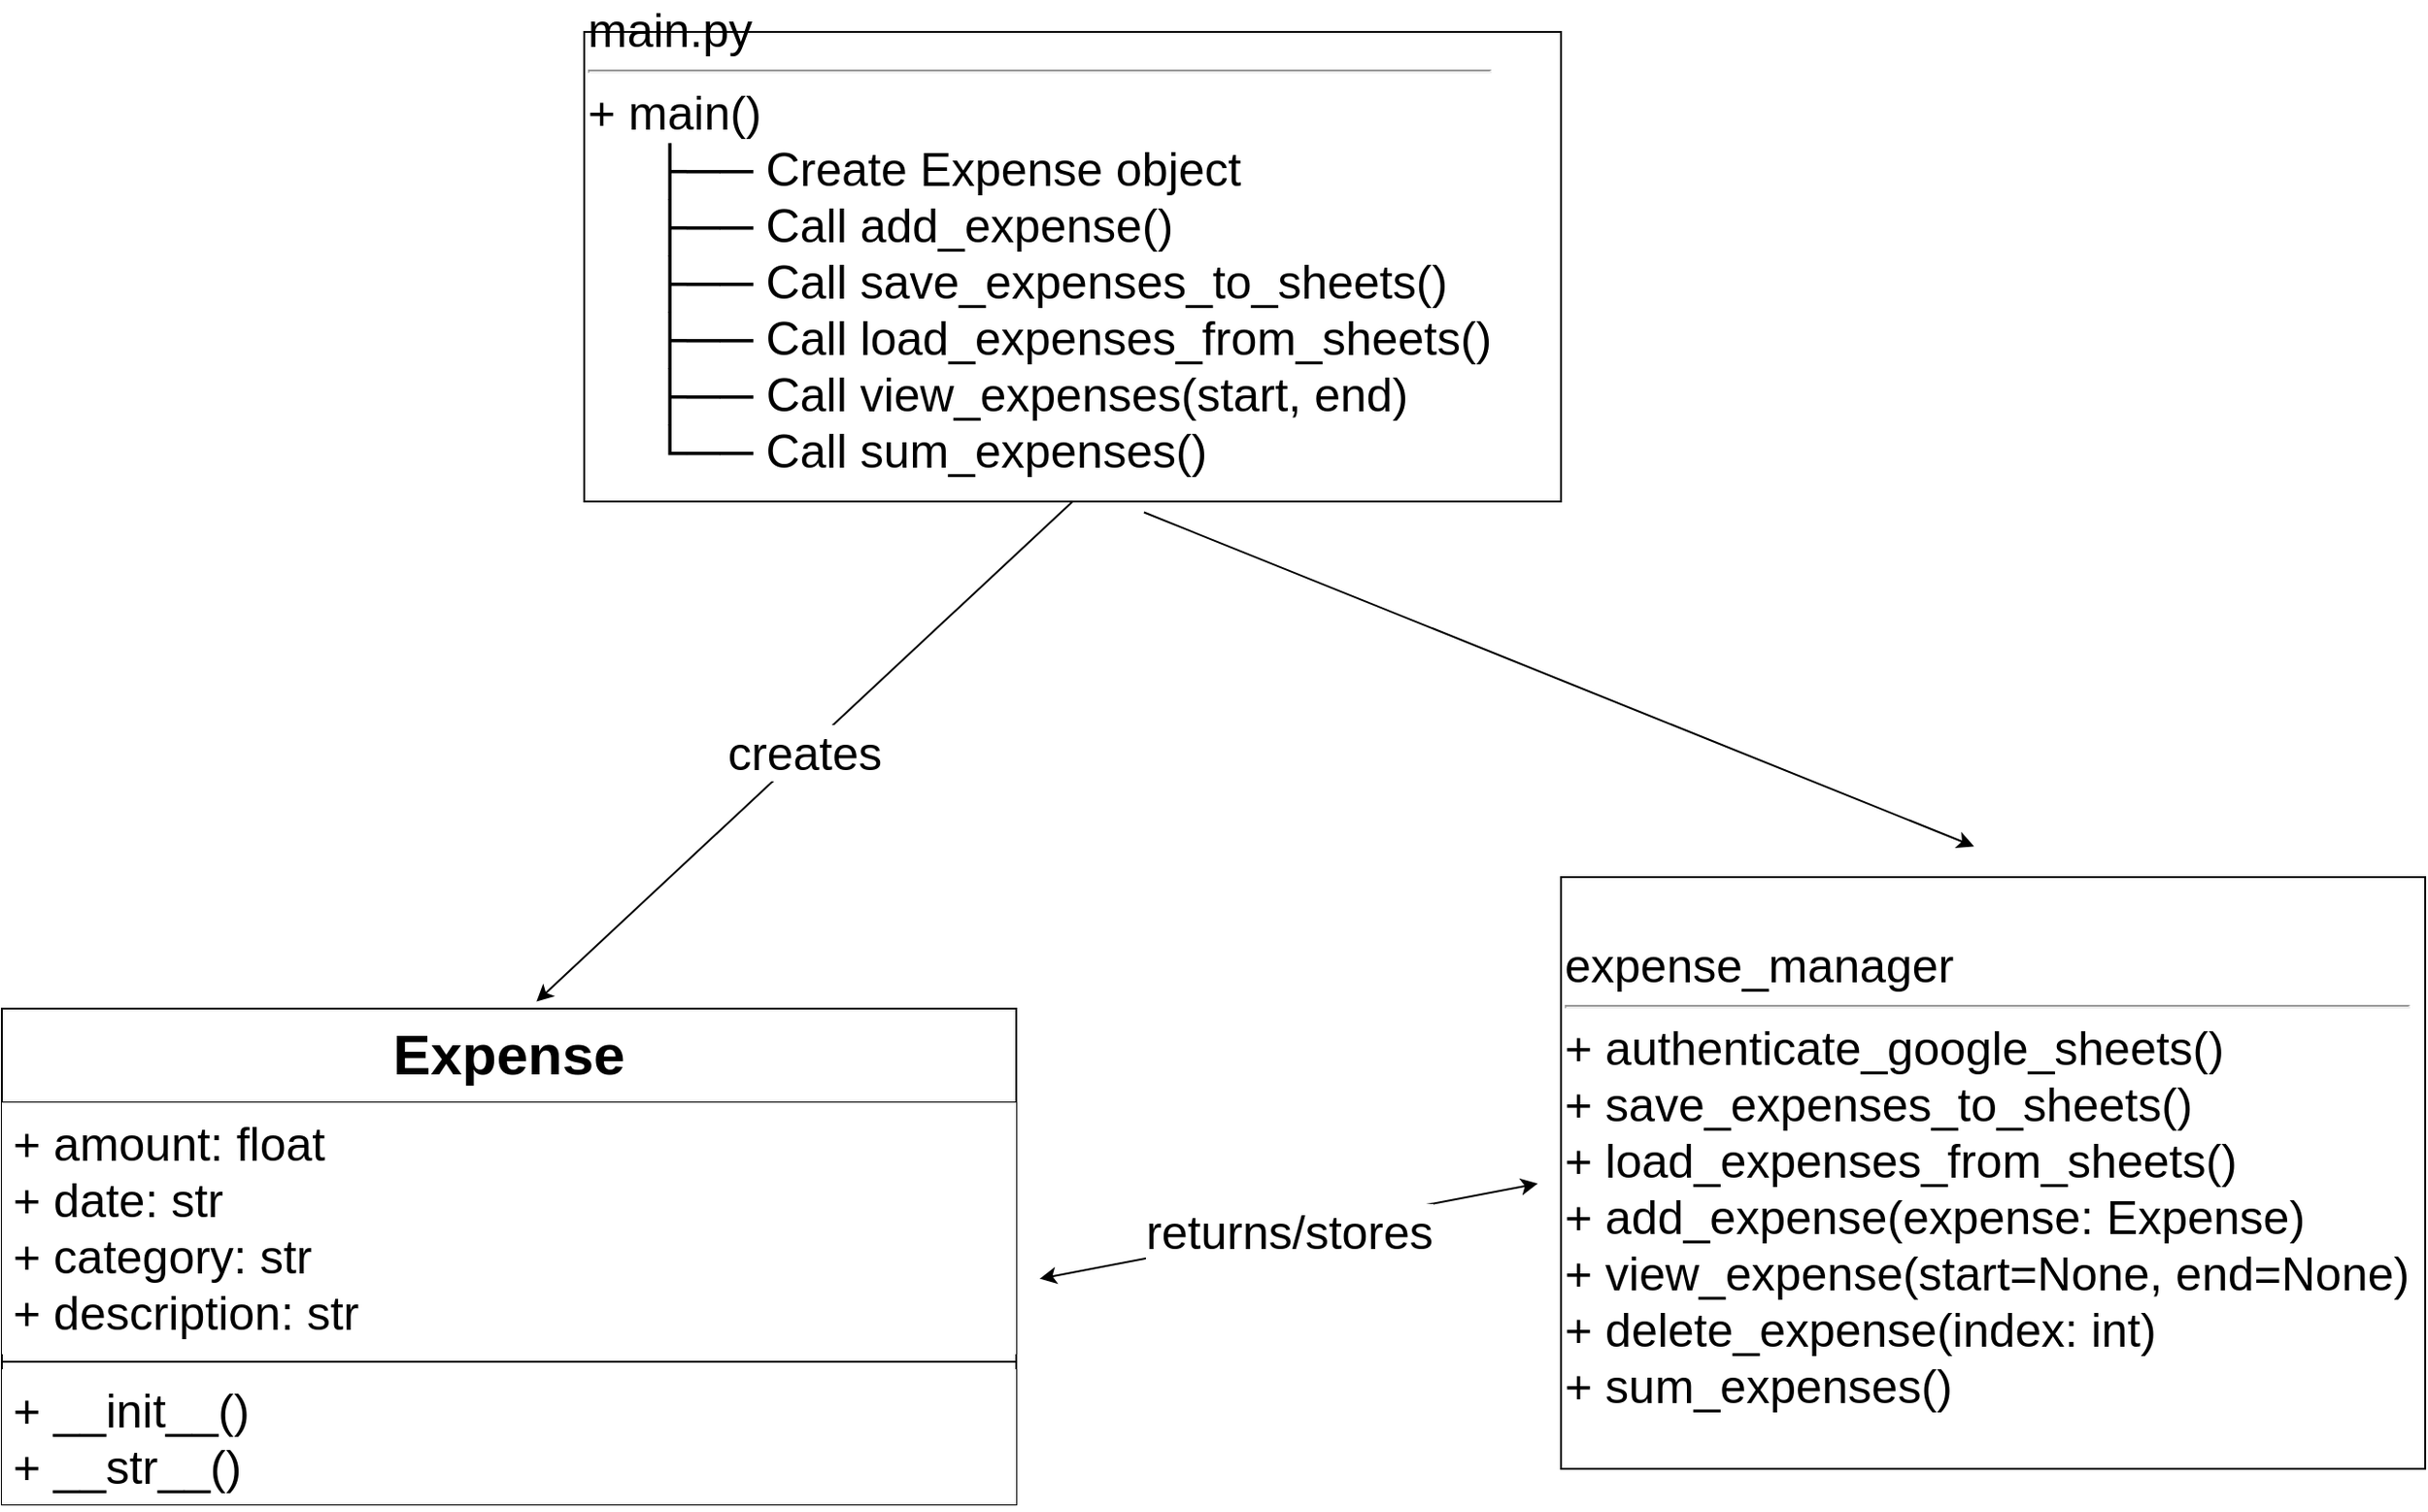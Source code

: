 <mxfile version="26.2.13">
  <diagram name="Page-1" id="LqZLtDp2xVZ0HE7aMGUH">
    <mxGraphModel dx="1287" dy="1437" grid="1" gridSize="10" guides="1" tooltips="1" connect="1" arrows="1" fold="1" page="1" pageScale="1" pageWidth="850" pageHeight="1100" background="light-dark(#FFFFFF,#000000)" math="0" shadow="0">
      <root>
        <mxCell id="0" />
        <mxCell id="1" parent="0" />
        <mxCell id="b6dVHvjty6gFwW4jWBVH-3" value="&lt;font style=&quot;font-size: 30px;&quot;&gt;Expense&lt;/font&gt;" style="swimlane;fontStyle=1;align=center;verticalAlign=top;childLayout=stackLayout;horizontal=1;startSize=50;horizontalStack=0;resizeParent=1;resizeParentMax=0;resizeLast=0;collapsible=1;marginBottom=0;whiteSpace=wrap;html=1;" vertex="1" parent="1">
          <mxGeometry x="180" y="640" width="540" height="264" as="geometry" />
        </mxCell>
        <mxCell id="b6dVHvjty6gFwW4jWBVH-4" value="&lt;font style=&quot;font-size: 25px;&quot;&gt;+ amount: float&lt;/font&gt;&lt;div&gt;&lt;font style=&quot;font-size: 25px;&quot;&gt;+ date: str&lt;br&gt;+ category: str&lt;/font&gt;&lt;/div&gt;&lt;div&gt;&lt;font style=&quot;font-size: 25px;&quot;&gt;+ description: str&lt;/font&gt;&lt;/div&gt;" style="text;align=left;verticalAlign=top;spacingLeft=4;spacingRight=4;overflow=hidden;rotatable=0;points=[[0,0.5],[1,0.5]];portConstraint=eastwest;whiteSpace=wrap;html=1;fillColor=default;" vertex="1" parent="b6dVHvjty6gFwW4jWBVH-3">
          <mxGeometry y="50" width="540" height="134" as="geometry" />
        </mxCell>
        <mxCell id="b6dVHvjty6gFwW4jWBVH-5" value="" style="line;strokeWidth=1;fillColor=none;align=left;verticalAlign=middle;spacingTop=-1;spacingLeft=3;spacingRight=3;rotatable=0;labelPosition=right;points=[];portConstraint=eastwest;strokeColor=inherit;" vertex="1" parent="b6dVHvjty6gFwW4jWBVH-3">
          <mxGeometry y="184" width="540" height="8" as="geometry" />
        </mxCell>
        <mxCell id="b6dVHvjty6gFwW4jWBVH-6" value="&lt;font style=&quot;font-size: 25px;&quot;&gt;+ __init__()&lt;/font&gt;&lt;div&gt;&lt;font style=&quot;font-size: 25px;&quot;&gt;+ __str__()&lt;/font&gt;&lt;/div&gt;" style="text;strokeColor=none;fillColor=default;align=left;verticalAlign=top;spacingLeft=4;spacingRight=4;overflow=hidden;rotatable=0;points=[[0,0.5],[1,0.5]];portConstraint=eastwest;whiteSpace=wrap;html=1;" vertex="1" parent="b6dVHvjty6gFwW4jWBVH-3">
          <mxGeometry y="192" width="540" height="72" as="geometry" />
        </mxCell>
        <mxCell id="b6dVHvjty6gFwW4jWBVH-13" value="&lt;div style=&quot;&quot;&gt;&lt;span style=&quot;background-color: transparent; color: light-dark(rgb(0, 0, 0), rgb(255, 255, 255));&quot;&gt;&lt;font style=&quot;font-size: 25px;&quot;&gt;expense_manager&lt;/font&gt;&lt;/span&gt;&lt;/div&gt;&lt;div style=&quot;&quot;&gt;&lt;hr&gt;&lt;/div&gt;&lt;div style=&quot;&quot;&gt;&lt;span style=&quot;background-color: transparent; color: light-dark(rgb(0, 0, 0), rgb(255, 255, 255));&quot;&gt;&lt;font style=&quot;font-size: 25px;&quot;&gt;+ authenticate_google_sheets()&lt;/font&gt;&lt;/span&gt;&lt;/div&gt;&lt;div style=&quot;&quot;&gt;&lt;span style=&quot;background-color: transparent; color: light-dark(rgb(0, 0, 0), rgb(255, 255, 255));&quot;&gt;&lt;font style=&quot;font-size: 25px;&quot;&gt;+ save_expenses_to_sheets()&lt;/font&gt;&lt;/span&gt;&lt;/div&gt;&lt;div style=&quot;&quot;&gt;&lt;span style=&quot;background-color: transparent; color: light-dark(rgb(0, 0, 0), rgb(255, 255, 255));&quot;&gt;&lt;font style=&quot;font-size: 25px;&quot;&gt;+ load_expenses_from_sheets()&lt;/font&gt;&lt;/span&gt;&lt;/div&gt;&lt;div style=&quot;&quot;&gt;&lt;span style=&quot;background-color: transparent; color: light-dark(rgb(0, 0, 0), rgb(255, 255, 255));&quot;&gt;&lt;font style=&quot;font-size: 25px;&quot;&gt;+ add_expense(expense: Expense)&lt;/font&gt;&lt;/span&gt;&lt;/div&gt;&lt;div style=&quot;&quot;&gt;&lt;span style=&quot;background-color: transparent; color: light-dark(rgb(0, 0, 0), rgb(255, 255, 255));&quot;&gt;&lt;font style=&quot;font-size: 25px;&quot;&gt;+ view_expense(start=None, end=None)&lt;/font&gt;&lt;/span&gt;&lt;/div&gt;&lt;div style=&quot;&quot;&gt;&lt;span style=&quot;background-color: transparent; color: light-dark(rgb(0, 0, 0), rgb(255, 255, 255));&quot;&gt;&lt;font style=&quot;font-size: 25px;&quot;&gt;+ delete_expense(index: int)&lt;/font&gt;&lt;/span&gt;&lt;/div&gt;&lt;div style=&quot;&quot;&gt;&lt;span style=&quot;background-color: transparent; color: light-dark(rgb(0, 0, 0), rgb(255, 255, 255));&quot;&gt;&lt;font style=&quot;font-size: 25px;&quot;&gt;+ sum_expenses()&lt;/font&gt;&lt;/span&gt;&lt;/div&gt;" style="rounded=0;whiteSpace=wrap;html=1;align=left;" vertex="1" parent="1">
          <mxGeometry x="1010" y="570" width="460" height="315" as="geometry" />
        </mxCell>
        <mxCell id="b6dVHvjty6gFwW4jWBVH-14" value="&lt;font style=&quot;font-size: 25px;&quot;&gt;main.py&lt;/font&gt;&lt;div&gt;&lt;hr&gt;&lt;/div&gt;&lt;div&gt;&lt;font style=&quot;font-size: 25px;&quot;&gt;+ main()&lt;/font&gt;&lt;/div&gt;&lt;div&gt;&lt;span style=&quot;background-color: transparent;&quot;&gt;&lt;font style=&quot;font-size: 25px;&quot;&gt;&amp;nbsp; &amp;nbsp; &amp;nbsp;├── Create Expense object&lt;/font&gt;&lt;/span&gt;&lt;/div&gt;&lt;div&gt;&lt;font style=&quot;font-size: 25px;&quot;&gt;&lt;span style=&quot;background-color: transparent;&quot;&gt;&amp;nbsp; &amp;nbsp; &amp;nbsp;├── Call add_expense()&lt;/span&gt;&lt;br&gt;&lt;/font&gt;&lt;/div&gt;&lt;div&gt;&lt;span style=&quot;background-color: transparent;&quot;&gt;&lt;font style=&quot;font-size: 25px;&quot;&gt;&amp;nbsp; &amp;nbsp; &amp;nbsp;├── Call save_expenses_to_sheets()&lt;/font&gt;&lt;/span&gt;&lt;/div&gt;&lt;div&gt;&lt;span style=&quot;background-color: transparent;&quot;&gt;&lt;font style=&quot;font-size: 25px;&quot;&gt;&amp;nbsp; &amp;nbsp; &amp;nbsp;├── Call load_expenses_from_sheets()&lt;/font&gt;&lt;/span&gt;&lt;/div&gt;&lt;div&gt;&lt;span style=&quot;font-size: 25px;&quot;&gt;&amp;nbsp; &amp;nbsp; &amp;nbsp;├──&amp;nbsp;&lt;/span&gt;&lt;span style=&quot;background-color: transparent;&quot;&gt;&lt;font style=&quot;font-size: 25px;&quot;&gt;&lt;/font&gt;&lt;/span&gt;&lt;span style=&quot;font-size: 25px; background-color: transparent; color: light-dark(rgb(0, 0, 0), rgb(255, 255, 255));&quot;&gt;Call view_expenses(start, end)&lt;/span&gt;&lt;/div&gt;&lt;div&gt;&lt;span style=&quot;background-color: transparent;&quot;&gt;&lt;font style=&quot;font-size: 25px;&quot;&gt;&amp;nbsp; &amp;nbsp; &amp;nbsp;└──&amp;nbsp;Call sum_expenses()&lt;/font&gt;&lt;/span&gt;&lt;/div&gt;&lt;div&gt;&lt;span style=&quot;background-color: transparent;&quot;&gt;&lt;font style=&quot;font-size: 25px;&quot;&gt;&lt;br&gt;&lt;/font&gt;&lt;/span&gt;&lt;/div&gt;" style="rounded=0;whiteSpace=wrap;html=1;align=left;" vertex="1" parent="1">
          <mxGeometry x="490" y="120" width="520" height="250" as="geometry" />
        </mxCell>
        <mxCell id="b6dVHvjty6gFwW4jWBVH-16" value="creates" style="endArrow=classic;html=1;rounded=0;exitX=0.5;exitY=1;exitDx=0;exitDy=0;entryX=0.527;entryY=-0.014;entryDx=0;entryDy=0;entryPerimeter=0;fontSize=25;" edge="1" parent="1" source="b6dVHvjty6gFwW4jWBVH-14" target="b6dVHvjty6gFwW4jWBVH-3">
          <mxGeometry width="50" height="50" relative="1" as="geometry">
            <mxPoint x="390" y="300" as="sourcePoint" />
            <mxPoint x="230" y="310" as="targetPoint" />
          </mxGeometry>
        </mxCell>
        <mxCell id="b6dVHvjty6gFwW4jWBVH-17" value="" style="endArrow=classic;html=1;rounded=0;exitX=0.573;exitY=1.023;exitDx=0;exitDy=0;exitPerimeter=0;entryX=0.478;entryY=-0.052;entryDx=0;entryDy=0;entryPerimeter=0;" edge="1" parent="1" source="b6dVHvjty6gFwW4jWBVH-14" target="b6dVHvjty6gFwW4jWBVH-13">
          <mxGeometry width="50" height="50" relative="1" as="geometry">
            <mxPoint x="410" y="400" as="sourcePoint" />
            <mxPoint x="480" y="310" as="targetPoint" />
          </mxGeometry>
        </mxCell>
        <mxCell id="b6dVHvjty6gFwW4jWBVH-18" value="returns/stores" style="endArrow=classic;startArrow=classic;html=1;rounded=0;exitX=1.023;exitY=0.7;exitDx=0;exitDy=0;exitPerimeter=0;entryX=-0.027;entryY=0.518;entryDx=0;entryDy=0;entryPerimeter=0;fontSize=25;" edge="1" parent="1" source="b6dVHvjty6gFwW4jWBVH-4" target="b6dVHvjty6gFwW4jWBVH-13">
          <mxGeometry width="50" height="50" relative="1" as="geometry">
            <mxPoint x="380" y="400" as="sourcePoint" />
            <mxPoint x="430" y="350" as="targetPoint" />
          </mxGeometry>
        </mxCell>
      </root>
    </mxGraphModel>
  </diagram>
</mxfile>
